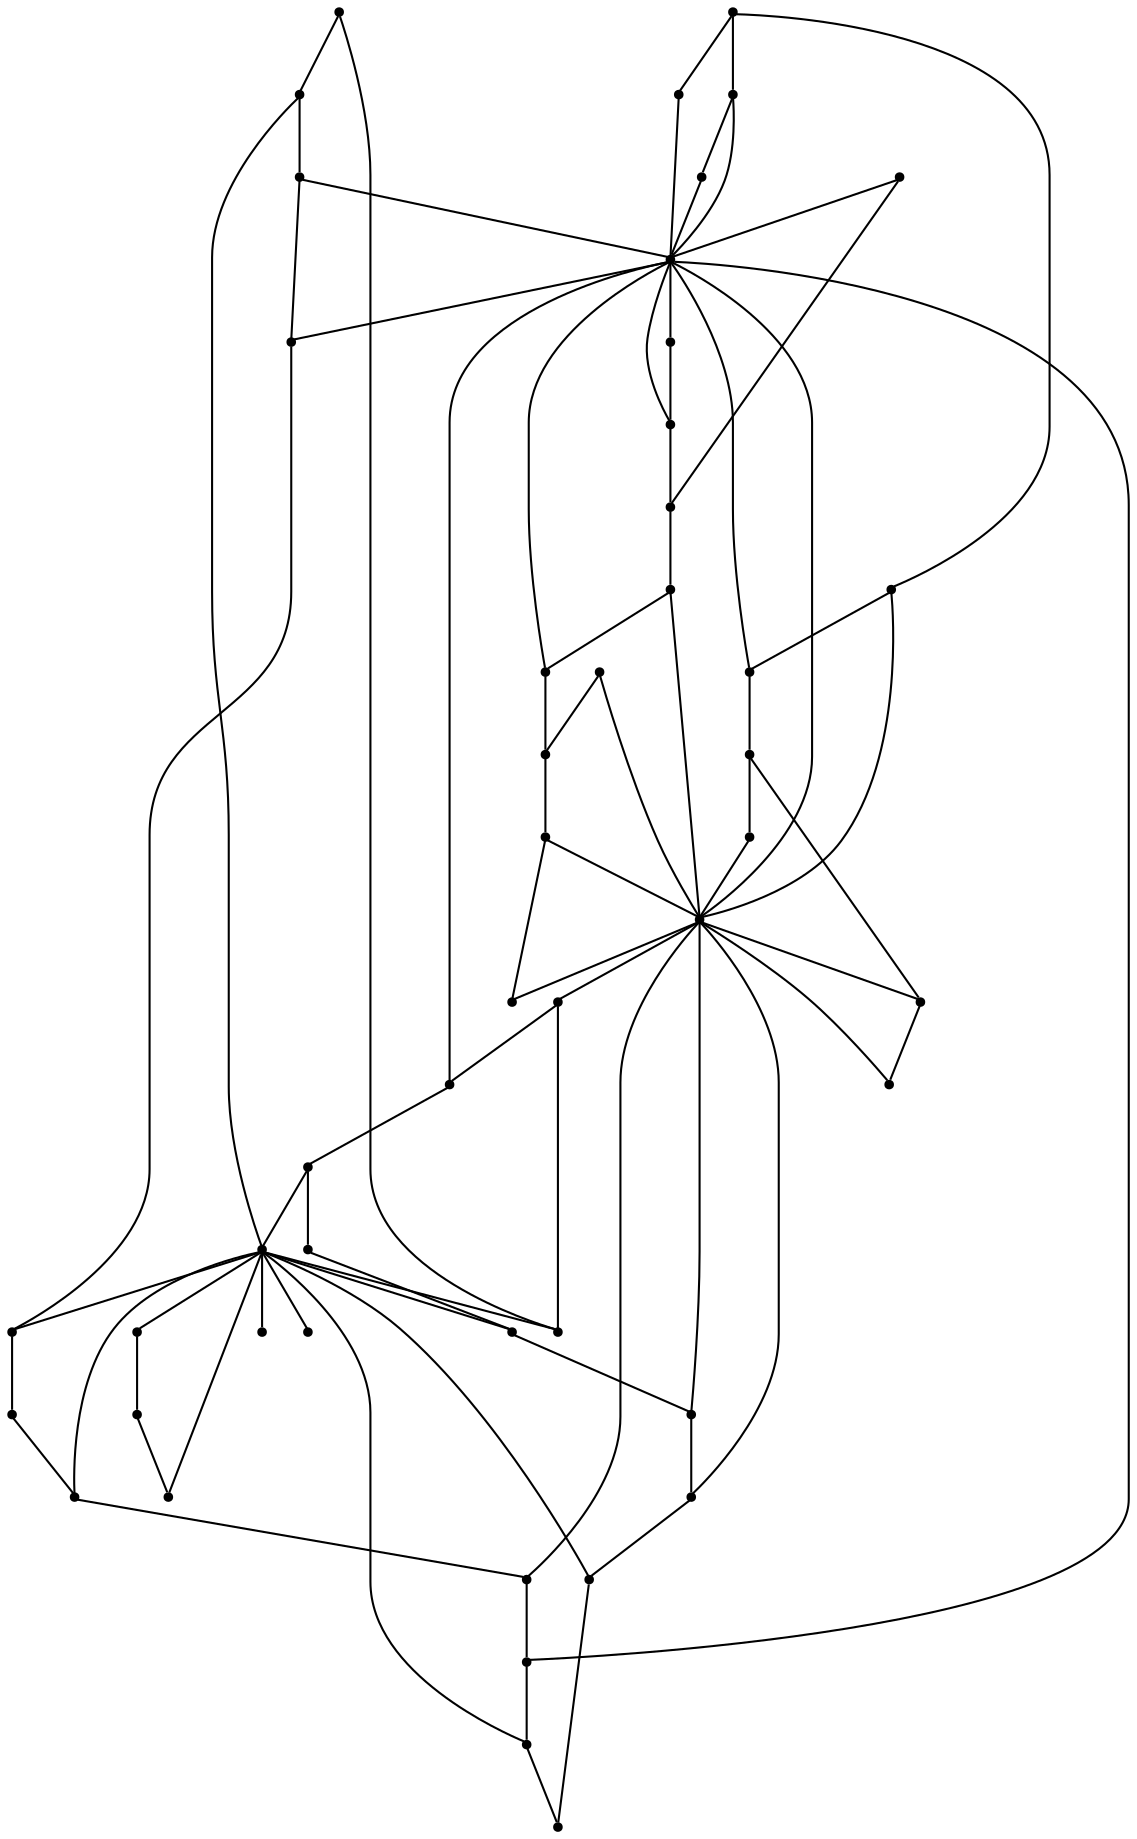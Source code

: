 graph {
  node [shape=point,comment="{\"directed\":false,\"doi\":\"10.1007/978-3-319-03841-4_37\",\"figure\":\"7 (1)\"}"]

  v0 [pos="1115.2215362771694,2377.9518451563404"]
  v1 [pos="1115.2215362771694,2491.8800181542356"]
  v2 [pos="1115.2215362771694,2479.2226888243636"]
  v3 [pos="1115.2215362771694,2504.5391279675105"]
  v4 [pos="1115.2215362771694,2605.8099716355337"]
  v5 [pos="1064.56003747574,2327.318458160503"]
  v6 [pos="1064.56003747574,2377.9518451563404"]
  v7 [pos="1064.56003747574,2605.8099716355337"]
  v8 [pos="1064.56003747574,2656.4433586313708"]
  v9 [pos="1026.5617819653955,2529.855821465429"]
  v10 [pos="1026.5617819653955,2567.8327693730953"]
  v11 [pos="1026.5617819653955,2504.5391279675105"]
  v12 [pos="1026.5617819653955,2479.2226888243636"]
  v13 [pos="1026.5617819653955,2453.9059953264446"]
  v14 [pos="1026.5617819653955,2415.9290474187783"]
  v15 [pos="988.5635264550513,2415.9290474187783"]
  v16 [pos="950.5686112129692,2491.882180169796"]
  v17 [pos="988.5635264550513,2491.8788735577627"]
  v18 [pos="950.5653345688645,2491.8788735577627"]
  v19 [pos="988.5635264550513,2567.8327693730953"]
  v20 [pos="963.2327770543366,2327.318458160503"]
  v21 [pos="963.2327770543366,2415.9290474187783"]
  v22 [pos="785.9132684307888,2491.8800181542356"]
  v23 [pos="963.2327770543366,2567.8327693730953"]
  v24 [pos="963.2327770543366,2656.4433586313708"]
  v25 [pos="950.5653345688645,2453.9059953264446"]
  v26 [pos="950.5653345688645,2529.855821465429"]
  v27 [pos="912.571278252907,2491.8788735577627"]
  v28 [pos="937.9020276536219,2327.318458160503"]
  v29 [pos="937.9020276536219,2415.9290474187783"]
  v30 [pos="937.9020276536219,2567.8327693730953"]
  v31 [pos="937.9020276536219,2656.4433586313708"]
  v32 [pos="912.571278252907,2415.9290474187783"]
  v33 [pos="874.5730227425627,2529.855821465429"]
  v34 [pos="912.571278252907,2567.8327693730953"]
  v35 [pos="874.5730227425627,2504.5391279675105"]
  v36 [pos="874.5730227425627,2415.9290474187783"]
  v37 [pos="874.5730227425627,2567.8327693730953"]
  v38 [pos="874.5730227425627,2479.2226888243636"]
  v39 [pos="874.5730227425627,2453.9059953264446"]
  v40 [pos="836.5747672322184,2327.318458160503"]
  v41 [pos="836.5747672322184,2377.9518451563404"]
  v42 [pos="836.5747672322184,2605.8099716355337"]
  v43 [pos="836.5747672322184,2656.4433586313708"]
  v44 [pos="785.9132684307888,2479.2226888243636"]
  v45 [pos="785.9132684307888,2377.9518451563404"]
  v46 [pos="785.9132684307888,2504.5391279675105"]
  v47 [pos="785.9132684307888,2605.8099716355337"]

  v0 -- v1 [id="-1",pos="1115.2215362771694,2377.9518451563404 1115.2215362771694,2491.8800181542356 1115.2215362771694,2491.8800181542356 1115.2215362771694,2491.8800181542356"]
  v43 -- v47 [id="-2",pos="836.5747672322184,2656.4433586313708 785.9124413167428,2656.4423412122837 785.9124413167428,2656.4423412122837 785.9124413167428,2656.4423412122837 785.9132684307888,2605.8099716355337 785.9132684307888,2605.8099716355337 785.9132684307888,2605.8099716355337"]
  v43 -- v31 [id="-3",pos="836.5747672322184,2656.4433586313708 937.9020276536219,2656.4433586313708 937.9020276536219,2656.4433586313708 937.9020276536219,2656.4433586313708"]
  v24 -- v8 [id="-4",pos="963.2327770543366,2656.4433586313708 1064.56003747574,2656.4433586313708 1064.56003747574,2656.4433586313708 1064.56003747574,2656.4433586313708"]
  v8 -- v4 [id="-5",pos="1064.56003747574,2656.4433586313708 1115.2206455389662,2656.4423412122837 1115.2206455389662,2656.4423412122837 1115.2206455389662,2656.4423412122837 1115.2215362771694,2605.8099716355337 1115.2215362771694,2605.8099716355337 1115.2215362771694,2605.8099716355337"]
  v46 -- v22 [id="-7",pos="785.9132684307888,2504.5391279675105 785.9132684307888,2491.8800181542356 785.9132684307888,2491.8800181542356 785.9132684307888,2491.8800181542356"]
  v44 -- v45 [id="-8",pos="785.9132684307888,2479.2226888243636 785.9132684307888,2377.9518451563404 785.9132684307888,2377.9518451563404 785.9132684307888,2377.9518451563404"]
  v45 -- v40 [id="-9",pos="785.9132684307888,2377.9518451563404 785.9124413167428,2327.317695096188 785.9124413167428,2327.317695096188 785.9124413167428,2327.317695096188 836.5747672322184,2327.318458160503 836.5747672322184,2327.318458160503 836.5747672322184,2327.318458160503"]
  v22 -- v44 [id="-10",pos="785.9132684307888,2491.8800181542356 785.9132684307888,2479.2226888243636 785.9132684307888,2479.2226888243636 785.9132684307888,2479.2226888243636"]
  v31 -- v24 [id="-11",pos="937.9020276536219,2656.4433586313708 963.2327770543366,2656.4433586313708 963.2327770543366,2656.4433586313708 963.2327770543366,2656.4433586313708"]
  v47 -- v22 [id="-19",pos="785.9132684307888,2605.8099716355337 785.9132684307888,2491.8800181542356 785.9132684307888,2491.8800181542356 785.9132684307888,2491.8800181542356"]
  v45 -- v22 [id="-20",pos="785.9132684307888,2377.9518451563404 785.9132684307888,2491.8800181542356 785.9132684307888,2491.8800181542356 785.9132684307888,2491.8800181542356"]
  v40 -- v28 [id="-22",pos="836.5747672322184,2327.318458160503 937.9020276536219,2327.318458160503 937.9020276536219,2327.318458160503 937.9020276536219,2327.318458160503"]
  v28 -- v20 [id="-23",pos="937.9020276536219,2327.318458160503 963.2327770543366,2327.318458160503 963.2327770543366,2327.318458160503 963.2327770543366,2327.318458160503"]
  v20 -- v5 [id="-24",pos="963.2327770543366,2327.318458160503 1064.56003747574,2327.318458160503 1064.56003747574,2327.318458160503 1064.56003747574,2327.318458160503"]
  v5 -- v0 [id="-25",pos="1064.56003747574,2327.318458160503 1115.2206455389662,2327.317695096188 1115.2206455389662,2327.317695096188 1115.2206455389662,2327.317695096188 1115.2215362771694,2377.9518451563404 1115.2215362771694,2377.9518451563404 1115.2215362771694,2377.9518451563404"]
  v22 -- v24 [id="-34",pos="785.9132684307888,2491.8800181542356 804.909533098879,2637.4560292740107 804.909533098879,2637.4560292740107 804.909533098879,2637.4560292740107 827.0754896633405,2637.4560292740107 827.0754896633405,2637.4560292740107 827.0754896633405,2637.4560292740107 846.0683186269323,2637.4600989503588 846.0683186269323,2637.4600989503588 846.0683186269323,2637.4600989503588 928.4026864605866,2637.4560292740107 928.4026864605866,2637.4560292740107 928.4026864605866,2637.4560292740107 947.3955154241784,2637.4600989503588 947.3955154241784,2637.4600989503588 947.3955154241784,2637.4600989503588 963.2319499402906,2637.4560292740107 963.2319499402906,2637.4560292740107 963.2319499402906,2637.4560292740107 963.2327770543366,2656.4433586313708 963.2327770543366,2656.4433586313708 963.2327770543366,2656.4433586313708"]
  v22 -- v1 [id="-38",pos="785.9132684307888,2491.8800181542356 1115.2215362771694,2491.8800181542356 1115.2215362771694,2491.8800181542356 1115.2215362771694,2491.8800181542356"]
  v2 -- v0 [id="-45",pos="1115.2215362771694,2479.2226888243636 1115.2215362771694,2377.9518451563404 1115.2215362771694,2377.9518451563404 1115.2215362771694,2377.9518451563404"]
  v43 -- v42 [id="-46",pos="836.5747672322184,2656.4433586313708 836.5739401181725,2646.9493124205333 836.5739401181725,2646.9493124205333 836.5739401181725,2646.9493124205333 836.5698045479429,2627.966815803836 836.5698045479429,2627.966815803836 836.5698045479429,2627.966815803836 836.5747672322184,2605.8099716355337 836.5747672322184,2605.8099716355337 836.5747672322184,2605.8099716355337"]
  v41 -- v40 [id="-47",pos="836.5747672322184,2377.9518451563404 836.5739401181725,2362.127671740629 836.5739401181725,2362.127671740629 836.5739401181725,2362.127671740629 836.5739401181725,2343.145175123932 836.5739401181725,2343.145175123932 836.5739401181725,2343.145175123932 836.5747672322184,2327.318458160503 836.5747672322184,2327.318458160503 836.5747672322184,2327.318458160503"]
  v41 -- v22 [id="-48",pos="836.5747672322184,2377.9518451563404 785.9132684307888,2491.8800181542356 785.9132684307888,2491.8800181542356 785.9132684307888,2491.8800181542356"]
  v42 -- v22 [id="-50",pos="836.5747672322184,2605.8099716355337 785.9132684307888,2491.8800181542356 785.9132684307888,2491.8800181542356 785.9132684307888,2491.8800181542356"]
  v1 -- v2 [id="-51",pos="1115.2215362771694,2491.8800181542356 1115.2215362771694,2479.2226888243636 1115.2215362771694,2479.2226888243636 1115.2215362771694,2479.2226888243636"]
  v37 -- v34 [id="-61",pos="874.5730227425627,2567.8327693730953 912.571278252907,2567.8327693730953 912.571278252907,2567.8327693730953 912.571278252907,2567.8327693730953"]
  v34 -- v30 [id="-62",pos="912.571278252907,2567.8327693730953 937.9020276536219,2567.8327693730953 937.9020276536219,2567.8327693730953 937.9020276536219,2567.8327693730953"]
  v30 -- v23 [id="-63",pos="937.9020276536219,2567.8327693730953 963.2327770543366,2567.8327693730953 963.2327770543366,2567.8327693730953 963.2327770543366,2567.8327693730953"]
  v23 -- v19 [id="-64",pos="963.2327770543366,2567.8327693730953 988.5635264550513,2567.8327693730953 988.5635264550513,2567.8327693730953 988.5635264550513,2567.8327693730953"]
  v19 -- v10 [id="-65",pos="988.5635264550513,2567.8327693730953 1026.5617819653955,2567.8327693730953 1026.5617819653955,2567.8327693730953 1026.5617819653955,2567.8327693730953"]
  v38 -- v22 [id="-66",pos="874.5730227425627,2479.2226888243636 785.9132684307888,2491.8800181542356 785.9132684307888,2491.8800181542356 785.9132684307888,2491.8800181542356"]
  v39 -- v16 [id="-67",pos="874.5730227425627,2453.9059953264446 950.5686112129692,2491.882180169796 950.5686112129692,2491.882180169796 950.5686112129692,2491.882180169796"]
  v36 -- v39 [id="-68",pos="874.5730227425627,2415.9290474187783 874.5730227425627,2453.9059953264446 874.5730227425627,2453.9059953264446 874.5730227425627,2453.9059953264446"]
  v39 -- v38 [id="-69",pos="874.5730227425627,2453.9059953264446 874.5730227425627,2479.2226888243636 874.5730227425627,2479.2226888243636 874.5730227425627,2479.2226888243636"]
  v38 -- v35 [id="-70",pos="874.5730227425627,2479.2226888243636 874.5730227425627,2504.5391279675105 874.5730227425627,2504.5391279675105 874.5730227425627,2504.5391279675105"]
  v35 -- v33 [id="-71",pos="874.5730227425627,2504.5391279675105 874.5730227425627,2529.855821465429 874.5730227425627,2529.855821465429 874.5730227425627,2529.855821465429"]
  v33 -- v37 [id="-72",pos="874.5730227425627,2529.855821465429 874.5730227425627,2567.8327693730953 874.5730227425627,2567.8327693730953 874.5730227425627,2567.8327693730953"]
  v36 -- v32 [id="-73",pos="874.5730227425627,2415.9290474187783 912.571278252907,2415.9290474187783 912.571278252907,2415.9290474187783 912.571278252907,2415.9290474187783"]
  v32 -- v29 [id="-74",pos="912.571278252907,2415.9290474187783 937.9020276536219,2415.9290474187783 937.9020276536219,2415.9290474187783 937.9020276536219,2415.9290474187783"]
  v29 -- v21 [id="-75",pos="937.9020276536219,2415.9290474187783 963.2327770543366,2415.9290474187783 963.2327770543366,2415.9290474187783 963.2327770543366,2415.9290474187783"]
  v21 -- v15 [id="-76",pos="963.2327770543366,2415.9290474187783 988.5635264550513,2415.9290474187783 988.5635264550513,2415.9290474187783 988.5635264550513,2415.9290474187783"]
  v15 -- v14 [id="-77",pos="988.5635264550513,2415.9290474187783 1026.5617819653955,2415.9290474187783 1026.5617819653955,2415.9290474187783 1026.5617819653955,2415.9290474187783"]
  v22 -- v23 [id="-79",pos="785.9132684307888,2491.8800181542356 963.2319499402906,2552.0088503121556 963.2319499402906,2552.0088503121556 963.2319499402906,2552.0088503121556 963.2327770543366,2567.8327693730953 963.2327770543366,2567.8327693730953 963.2327770543366,2567.8327693730953"]
  v34 -- v16 [id="-82",pos="912.571278252907,2567.8327693730953 950.5686112129692,2491.882180169796 950.5686112129692,2491.882180169796 950.5686112129692,2491.882180169796"]
  v16 -- v33 [id="-83",pos="950.5686112129692,2491.882180169796 874.5730227425627,2529.855821465429 874.5730227425627,2529.855821465429 874.5730227425627,2529.855821465429"]
  v16 -- v27 [id="-84",pos="950.5686112129692,2491.882180169796 912.571278252907,2491.8788735577627 912.571278252907,2491.8788735577627 912.571278252907,2491.8788735577627"]
  v16 -- v25 [id="-86",pos="950.5686112129692,2491.882180169796 950.5653345688645,2453.9059953264446 950.5653345688645,2453.9059953264446 950.5653345688645,2453.9059953264446"]
  v16 -- v32 [id="-87",pos="950.5686112129692,2491.882180169796 912.571278252907,2415.9290474187783 912.571278252907,2415.9290474187783 912.571278252907,2415.9290474187783"]
  v22 -- v20 [id="-88",pos="785.9132684307888,2491.8800181542356 811.2431907174577,2352.6343885941064 811.2431907174577,2352.6343885941064 811.2431907174577,2352.6343885941064 827.0754260391831,2352.6343885941064 827.0754260391831,2352.6343885941064 827.0754260391831,2352.6343885941064 846.0724541971618,2352.6384582704545 846.0724541971618,2352.6384582704545 846.0724541971618,2352.6384582704545 963.2319499402906,2352.6343885941064 963.2319499402906,2352.6343885941064 963.2319499402906,2352.6343885941064 963.2327770543366,2327.318458160503 963.2327770543366,2327.318458160503 963.2327770543366,2327.318458160503"]
  v31 -- v1 [id="-89",pos="937.9020276536219,2656.4433586313708 937.9012005395758,2646.9493124205333 937.9012005395758,2646.9493124205333 937.9012005395758,2646.9493124205333 937.897001345189,2631.129971745485 937.897001345189,2631.129971745485 937.897001345189,2631.129971745485 941.0617941814422,2631.129971745485 941.0617941814422,2631.129971745485 941.0617941814422,2631.129971745485 1055.0564334641604,2631.125902069137 1055.0564334641604,2631.125902069137 1055.0564334641604,2631.125902069137 1074.0535252462967,2631.129971745485 1074.0535252462967,2631.129971745485 1074.0535252462967,2631.129971745485 1096.2237446293022,2631.125902069137 1096.2237446293022,2631.125902069137 1096.2237446293022,2631.125902069137 1115.2215362771694,2491.8800181542356 1115.2215362771694,2491.8800181542356 1115.2215362771694,2491.8800181542356"]
  v1 -- v29 [id="-90",pos="1115.2215362771694,2491.8800181542356 937.9012005395758,2431.7514403510877 937.9012005395758,2431.7514403510877 937.9012005395758,2431.7514403510877 937.9020276536219,2415.9290474187783 937.9020276536219,2415.9290474187783 937.9020276536219,2415.9290474187783"]
  v26 -- v16 [id="-91",pos="950.5653345688645,2529.855821465429 950.5686112129692,2491.882180169796 950.5686112129692,2491.882180169796 950.5686112129692,2491.882180169796"]
  v18 -- v26 [id="-92",pos="950.5653345688645,2491.8788735577627 950.5653345688645,2529.855821465429 950.5653345688645,2529.855821465429 950.5653345688645,2529.855821465429"]
  v22 -- v35 [id="-96",pos="785.9132684307888,2491.8800181542356 874.5730227425627,2504.5391279675105 874.5730227425627,2504.5391279675105 874.5730227425627,2504.5391279675105"]
  v22 -- v21 [id="-97",pos="785.9132684307888,2491.8800181542356 963.2319499402906,2438.081821910733 963.2319499402906,2438.081821910733 963.2319499402906,2438.081821910733 963.2327770543366,2415.9290474187783 963.2327770543366,2415.9290474187783 963.2327770543366,2415.9290474187783"]
  v1 -- v30 [id="-98",pos="1115.2215362771694,2491.8800181542356 937.9012005395758,2545.67846875251 937.9012005395758,2545.67846875251 937.9012005395758,2545.67846875251 937.9020276536219,2567.8327693730953 937.9020276536219,2567.8327693730953 937.9020276536219,2567.8327693730953"]
  v16 -- v9 [id="-99",pos="950.5686112129692,2491.882180169796 1026.5617819653955,2529.855821465429 1026.5617819653955,2529.855821465429 1026.5617819653955,2529.855821465429"]
  v16 -- v17 [id="-100",pos="950.5686112129692,2491.882180169796 988.5635264550513,2491.8788735577627 988.5635264550513,2491.8788735577627 988.5635264550513,2491.8788735577627"]
  v17 -- v18 [id="-102",pos="988.5635264550513,2491.8788735577627 950.5653345688645,2491.8788735577627 950.5653345688645,2491.8788735577627 950.5653345688645,2491.8788735577627"]
  v16 -- v13 [id="-103",pos="950.5686112129692,2491.882180169796 1026.5617819653955,2453.9059953264446 1026.5617819653955,2453.9059953264446 1026.5617819653955,2453.9059953264446"]
  v15 -- v16 [id="-104",pos="988.5635264550513,2415.9290474187783 950.5686112129692,2491.882180169796 950.5686112129692,2491.882180169796 950.5686112129692,2491.882180169796"]
  v1 -- v11 [id="-105",pos="1115.2215362771694,2491.8800181542356 1026.5617819653955,2504.5391279675105 1026.5617819653955,2504.5391279675105 1026.5617819653955,2504.5391279675105"]
  v1 -- v12 [id="-108",pos="1115.2215362771694,2491.8800181542356 1026.5617819653955,2479.2226888243636 1026.5617819653955,2479.2226888243636 1026.5617819653955,2479.2226888243636"]
  v14 -- v13 [id="-112",pos="1026.5617819653955,2415.9290474187783 1026.5617819653955,2453.9059953264446 1026.5617819653955,2453.9059953264446 1026.5617819653955,2453.9059953264446"]
  v13 -- v12 [id="-113",pos="1026.5617819653955,2453.9059953264446 1026.5617819653955,2479.2226888243636 1026.5617819653955,2479.2226888243636 1026.5617819653955,2479.2226888243636"]
  v12 -- v11 [id="-114",pos="1026.5617819653955,2479.2226888243636 1026.5617819653955,2504.5391279675105 1026.5617819653955,2504.5391279675105 1026.5617819653955,2504.5391279675105"]
  v11 -- v9 [id="-115",pos="1026.5617819653955,2504.5391279675105 1026.5617819653955,2529.855821465429 1026.5617819653955,2529.855821465429 1026.5617819653955,2529.855821465429"]
  v9 -- v10 [id="-116",pos="1026.5617819653955,2529.855821465429 1026.5617819653955,2567.8327693730953 1026.5617819653955,2567.8327693730953 1026.5617819653955,2567.8327693730953"]
  v16 -- v19 [id="-120",pos="950.5686112129692,2491.882180169796 988.5635264550513,2567.8327693730953 988.5635264550513,2567.8327693730953 988.5635264550513,2567.8327693730953"]
  v28 -- v1 [id="-121",pos="937.9020276536219,2327.318458160503 937.9012005395758,2346.3042613892326 937.9012005395758,2346.3042613892326 937.9012005395758,2346.3042613892326 1055.0606326585473,2346.3042613892326 1055.0606326585473,2346.3042613892326 1055.0606326585473,2346.3042613892326 1074.0535252462967,2346.3083310655807 1074.0535252462967,2346.3083310655807 1074.0535252462967,2346.3083310655807 1089.8899597624088,2346.3042613892326 1089.8899597624088,2346.3042613892326 1089.8899597624088,2346.3042613892326 1115.2215362771694,2491.8800181542356 1115.2215362771694,2491.8800181542356 1115.2215362771694,2491.8800181542356"]
  v8 -- v7 [id="-123",pos="1064.56003747574,2656.4433586313708 1064.5591467375366,2640.6189308608878 1064.5591467375366,2640.6189308608878 1064.5591467375366,2640.6189308608878 1064.5550111673072,2621.636688598963 1064.5550111673072,2621.636688598963 1064.5550111673072,2621.636688598963 1064.56003747574,2605.8099716355337 1064.56003747574,2605.8099716355337 1064.56003747574,2605.8099716355337"]
  v7 -- v1 [id="-124",pos="1064.56003747574,2605.8099716355337 1115.2215362771694,2491.8800181542356 1115.2215362771694,2491.8800181542356 1115.2215362771694,2491.8800181542356"]
  v6 -- v5 [id="-125",pos="1064.56003747574,2377.9518451563404 1064.5591467375366,2355.8016142121032 1064.5591467375366,2355.8016142121032 1064.5591467375366,2355.8016142121032 1064.5549475431499,2336.8150479190585 1064.5549475431499,2336.8150479190585 1064.5549475431499,2336.8150479190585 1064.56003747574,2327.318458160503 1064.56003747574,2327.318458160503 1064.56003747574,2327.318458160503"]
  v1 -- v3 [id="-133",pos="1115.2215362771694,2491.8800181542356 1115.2215362771694,2504.5391279675105 1115.2215362771694,2504.5391279675105 1115.2215362771694,2504.5391279675105"]
  v6 -- v1 [id="-135",pos="1064.56003747574,2377.9518451563404 1115.2215362771694,2491.8800181542356 1115.2215362771694,2491.8800181542356 1115.2215362771694,2491.8800181542356"]
  v1 -- v4 [id="-140",pos="1115.2215362771694,2491.8800181542356 1115.2215362771694,2605.8099716355337 1115.2215362771694,2605.8099716355337 1115.2215362771694,2605.8099716355337"]
  v47 -- v46 [id="-141",pos="785.9132684307888,2605.8099716355337 785.9132684307888,2504.5391279675105 785.9132684307888,2504.5391279675105 785.9132684307888,2504.5391279675105"]
  v4 -- v3 [id="-142",pos="1115.2215362771694,2605.8099716355337 1115.2215362771694,2504.5391279675105 1115.2215362771694,2504.5391279675105 1115.2215362771694,2504.5391279675105"]
}